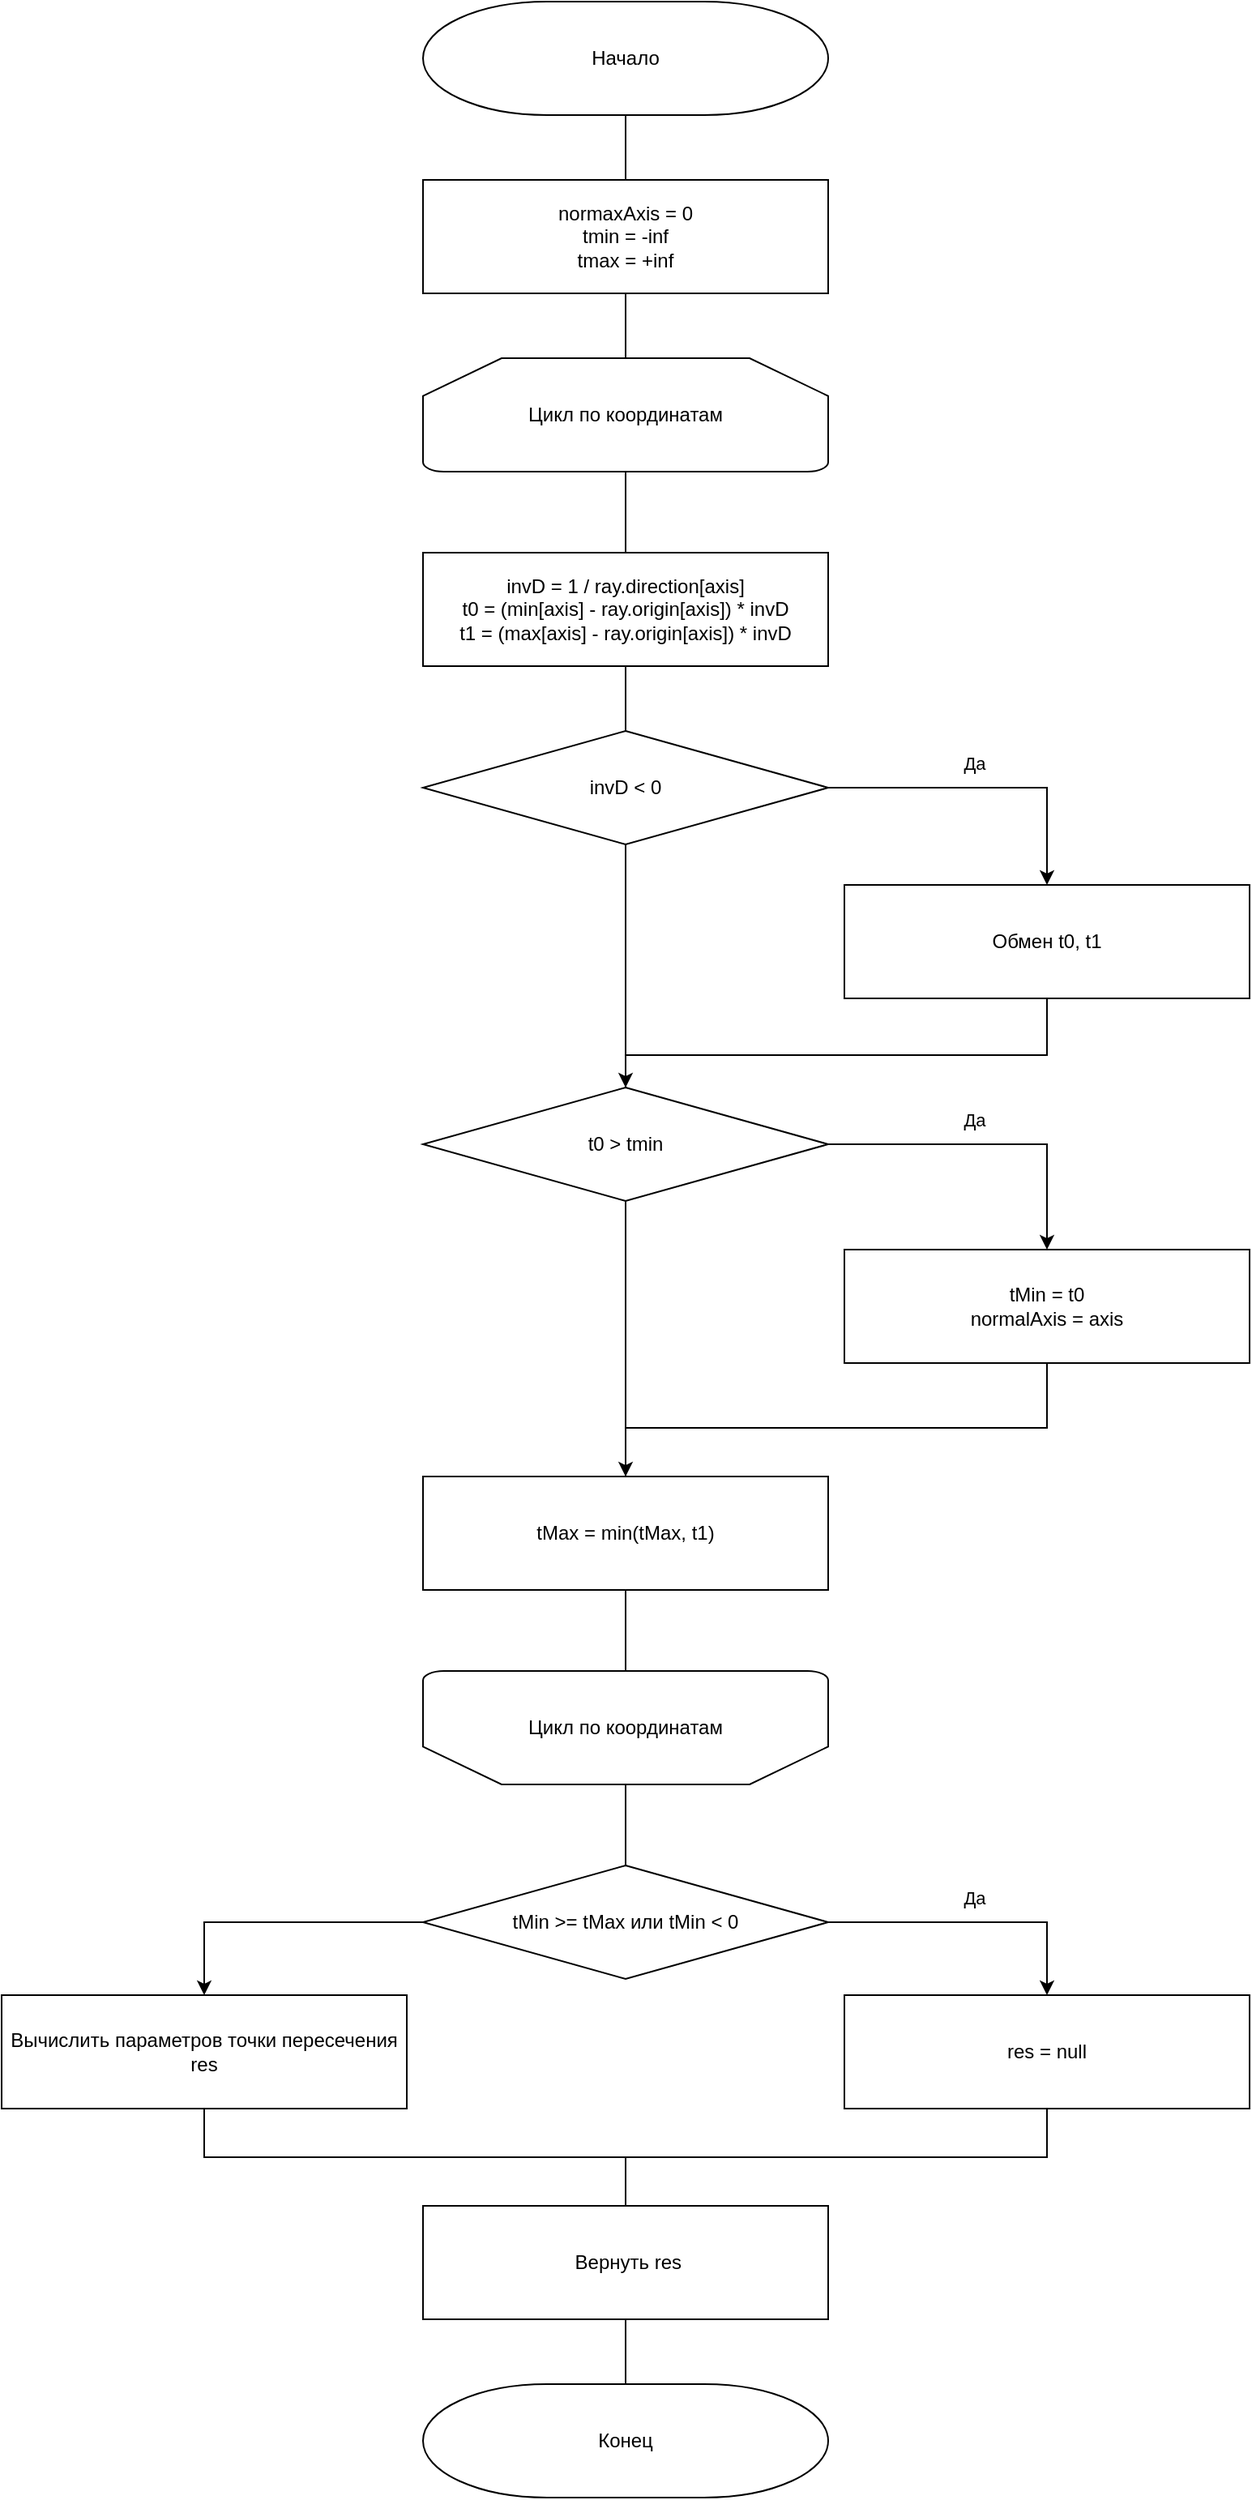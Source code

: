 <mxfile>
    <diagram id="_6-gg8Lde8iF8bcr_aR9" name="intersec_rc">
        <mxGraphModel dx="1249" dy="718" grid="1" gridSize="10" guides="1" tooltips="1" connect="1" arrows="1" fold="1" page="1" pageScale="1" pageWidth="827" pageHeight="1169" math="0" shadow="0">
            <root>
                <mxCell id="ZH4LXpfFv5B8ehN6JzZi-0"/>
                <mxCell id="ZH4LXpfFv5B8ehN6JzZi-1" parent="ZH4LXpfFv5B8ehN6JzZi-0"/>
                <mxCell id="_-OJUJnLG9xTgktfz-vs-8" style="edgeStyle=none;rounded=0;html=1;exitX=0.5;exitY=1;exitDx=0;exitDy=0;exitPerimeter=0;entryX=0.5;entryY=0;entryDx=0;entryDy=0;endArrow=none;endFill=0;" edge="1" parent="ZH4LXpfFv5B8ehN6JzZi-1" source="Bp5IvcJp2YZm3LD2hwds-0" target="Bp5IvcJp2YZm3LD2hwds-1">
                    <mxGeometry relative="1" as="geometry"/>
                </mxCell>
                <mxCell id="Bp5IvcJp2YZm3LD2hwds-0" value="Начало" style="strokeWidth=1;html=1;shape=mxgraph.flowchart.terminator;whiteSpace=wrap;" vertex="1" parent="ZH4LXpfFv5B8ehN6JzZi-1">
                    <mxGeometry x="260" y="40" width="250" height="70" as="geometry"/>
                </mxCell>
                <mxCell id="_-OJUJnLG9xTgktfz-vs-9" style="edgeStyle=none;rounded=0;html=1;exitX=0.5;exitY=1;exitDx=0;exitDy=0;entryX=0.5;entryY=0;entryDx=0;entryDy=0;entryPerimeter=0;endArrow=none;endFill=0;" edge="1" parent="ZH4LXpfFv5B8ehN6JzZi-1" source="Bp5IvcJp2YZm3LD2hwds-1" target="Bp5IvcJp2YZm3LD2hwds-2">
                    <mxGeometry relative="1" as="geometry"/>
                </mxCell>
                <mxCell id="Bp5IvcJp2YZm3LD2hwds-1" value="normaxAxis = 0&lt;br&gt;tmin = -inf&lt;br&gt;tmax = +inf" style="rounded=0;whiteSpace=wrap;html=1;strokeWidth=1;" vertex="1" parent="ZH4LXpfFv5B8ehN6JzZi-1">
                    <mxGeometry x="260" y="150" width="250" height="70" as="geometry"/>
                </mxCell>
                <mxCell id="_-OJUJnLG9xTgktfz-vs-10" style="edgeStyle=none;rounded=0;html=1;exitX=0.5;exitY=1;exitDx=0;exitDy=0;exitPerimeter=0;entryX=0.5;entryY=0;entryDx=0;entryDy=0;endArrow=none;endFill=0;" edge="1" parent="ZH4LXpfFv5B8ehN6JzZi-1" source="Bp5IvcJp2YZm3LD2hwds-2" target="Bp5IvcJp2YZm3LD2hwds-3">
                    <mxGeometry relative="1" as="geometry"/>
                </mxCell>
                <mxCell id="Bp5IvcJp2YZm3LD2hwds-2" value="Цикл по координатам" style="strokeWidth=1;html=1;shape=mxgraph.flowchart.loop_limit;whiteSpace=wrap;" vertex="1" parent="ZH4LXpfFv5B8ehN6JzZi-1">
                    <mxGeometry x="260" y="260" width="250" height="70" as="geometry"/>
                </mxCell>
                <mxCell id="2HRc0u27hV1AkfrYILDi-0" style="edgeStyle=none;rounded=0;html=1;exitX=0.5;exitY=1;exitDx=0;exitDy=0;entryX=0.5;entryY=0;entryDx=0;entryDy=0;endArrow=none;endFill=0;" edge="1" parent="ZH4LXpfFv5B8ehN6JzZi-1" source="Bp5IvcJp2YZm3LD2hwds-3" target="Bp5IvcJp2YZm3LD2hwds-4">
                    <mxGeometry relative="1" as="geometry"/>
                </mxCell>
                <mxCell id="Bp5IvcJp2YZm3LD2hwds-3" value="invD = 1 / ray.direction[axis]&lt;br&gt;t0 = (min[axis] - ray.origin[axis]) * invD&lt;br&gt;t1 = (max[axis] - ray.origin[axis]) * invD" style="rounded=0;whiteSpace=wrap;html=1;strokeWidth=1;" vertex="1" parent="ZH4LXpfFv5B8ehN6JzZi-1">
                    <mxGeometry x="260" y="380" width="250" height="70" as="geometry"/>
                </mxCell>
                <mxCell id="_-OJUJnLG9xTgktfz-vs-4" value="Да" style="edgeStyle=none;rounded=0;html=1;exitX=1;exitY=0.5;exitDx=0;exitDy=0;entryX=0.5;entryY=0;entryDx=0;entryDy=0;" edge="1" parent="ZH4LXpfFv5B8ehN6JzZi-1" source="Bp5IvcJp2YZm3LD2hwds-4" target="Bp5IvcJp2YZm3LD2hwds-5">
                    <mxGeometry x="-0.077" y="15" relative="1" as="geometry">
                        <Array as="points">
                            <mxPoint x="645" y="525"/>
                        </Array>
                        <mxPoint as="offset"/>
                    </mxGeometry>
                </mxCell>
                <mxCell id="_-OJUJnLG9xTgktfz-vs-5" style="edgeStyle=none;rounded=0;html=1;exitX=0.5;exitY=1;exitDx=0;exitDy=0;entryX=0.5;entryY=0;entryDx=0;entryDy=0;" edge="1" parent="ZH4LXpfFv5B8ehN6JzZi-1" source="Bp5IvcJp2YZm3LD2hwds-4" target="Bp5IvcJp2YZm3LD2hwds-6">
                    <mxGeometry relative="1" as="geometry"/>
                </mxCell>
                <mxCell id="Bp5IvcJp2YZm3LD2hwds-4" value="invD &amp;lt; 0" style="rhombus;whiteSpace=wrap;html=1;strokeWidth=1;" vertex="1" parent="ZH4LXpfFv5B8ehN6JzZi-1">
                    <mxGeometry x="260" y="490" width="250" height="70" as="geometry"/>
                </mxCell>
                <mxCell id="_-OJUJnLG9xTgktfz-vs-11" style="edgeStyle=none;rounded=0;html=1;exitX=0.5;exitY=1;exitDx=0;exitDy=0;entryX=0.5;entryY=0;entryDx=0;entryDy=0;endArrow=none;endFill=0;" edge="1" parent="ZH4LXpfFv5B8ehN6JzZi-1" source="Bp5IvcJp2YZm3LD2hwds-5" target="Bp5IvcJp2YZm3LD2hwds-6">
                    <mxGeometry relative="1" as="geometry">
                        <Array as="points">
                            <mxPoint x="645" y="690"/>
                            <mxPoint x="385" y="690"/>
                        </Array>
                    </mxGeometry>
                </mxCell>
                <mxCell id="Bp5IvcJp2YZm3LD2hwds-5" value="Обмен t0, t1" style="rounded=0;whiteSpace=wrap;html=1;strokeWidth=1;" vertex="1" parent="ZH4LXpfFv5B8ehN6JzZi-1">
                    <mxGeometry x="520" y="585" width="250" height="70" as="geometry"/>
                </mxCell>
                <mxCell id="_-OJUJnLG9xTgktfz-vs-3" value="Да" style="edgeStyle=none;rounded=0;html=1;exitX=1;exitY=0.5;exitDx=0;exitDy=0;entryX=0.5;entryY=0;entryDx=0;entryDy=0;" edge="1" parent="ZH4LXpfFv5B8ehN6JzZi-1" source="Bp5IvcJp2YZm3LD2hwds-6" target="Bp5IvcJp2YZm3LD2hwds-7">
                    <mxGeometry x="-0.1" y="15" relative="1" as="geometry">
                        <Array as="points">
                            <mxPoint x="645" y="745"/>
                        </Array>
                        <mxPoint as="offset"/>
                    </mxGeometry>
                </mxCell>
                <mxCell id="_-OJUJnLG9xTgktfz-vs-6" style="edgeStyle=none;rounded=0;html=1;exitX=0.5;exitY=1;exitDx=0;exitDy=0;" edge="1" parent="ZH4LXpfFv5B8ehN6JzZi-1" source="Bp5IvcJp2YZm3LD2hwds-6" target="Bp5IvcJp2YZm3LD2hwds-8">
                    <mxGeometry relative="1" as="geometry"/>
                </mxCell>
                <mxCell id="Bp5IvcJp2YZm3LD2hwds-6" value="t0 &amp;gt; tmin" style="rhombus;whiteSpace=wrap;html=1;strokeWidth=1;" vertex="1" parent="ZH4LXpfFv5B8ehN6JzZi-1">
                    <mxGeometry x="260" y="710" width="250" height="70" as="geometry"/>
                </mxCell>
                <mxCell id="_-OJUJnLG9xTgktfz-vs-13" style="edgeStyle=none;rounded=0;html=1;exitX=0.5;exitY=1;exitDx=0;exitDy=0;entryX=0.5;entryY=0;entryDx=0;entryDy=0;endArrow=none;endFill=0;" edge="1" parent="ZH4LXpfFv5B8ehN6JzZi-1" source="Bp5IvcJp2YZm3LD2hwds-7" target="Bp5IvcJp2YZm3LD2hwds-8">
                    <mxGeometry relative="1" as="geometry">
                        <Array as="points">
                            <mxPoint x="645" y="920"/>
                            <mxPoint x="385" y="920"/>
                        </Array>
                    </mxGeometry>
                </mxCell>
                <mxCell id="Bp5IvcJp2YZm3LD2hwds-7" value="&lt;div&gt;tMin = t0&lt;/div&gt;&lt;div&gt;normalAxis = axis&lt;/div&gt;" style="rounded=0;whiteSpace=wrap;html=1;strokeWidth=1;" vertex="1" parent="ZH4LXpfFv5B8ehN6JzZi-1">
                    <mxGeometry x="520" y="810" width="250" height="70" as="geometry"/>
                </mxCell>
                <mxCell id="_-OJUJnLG9xTgktfz-vs-14" style="edgeStyle=none;rounded=0;html=1;exitX=0.5;exitY=1;exitDx=0;exitDy=0;entryX=0.5;entryY=1;entryDx=0;entryDy=0;entryPerimeter=0;endArrow=none;endFill=0;" edge="1" parent="ZH4LXpfFv5B8ehN6JzZi-1" source="Bp5IvcJp2YZm3LD2hwds-8" target="1kIM9--_dxtb_1zO2C9b-2">
                    <mxGeometry relative="1" as="geometry"/>
                </mxCell>
                <mxCell id="Bp5IvcJp2YZm3LD2hwds-8" value="tMax = min(tMax, t1)" style="rounded=0;whiteSpace=wrap;html=1;strokeWidth=1;" vertex="1" parent="ZH4LXpfFv5B8ehN6JzZi-1">
                    <mxGeometry x="260" y="950" width="250" height="70" as="geometry"/>
                </mxCell>
                <mxCell id="_-OJUJnLG9xTgktfz-vs-2" value="Да" style="edgeStyle=none;html=1;exitX=1;exitY=0.5;exitDx=0;exitDy=0;entryX=0.5;entryY=0;entryDx=0;entryDy=0;rounded=0;" edge="1" parent="ZH4LXpfFv5B8ehN6JzZi-1" source="1kIM9--_dxtb_1zO2C9b-0" target="1kIM9--_dxtb_1zO2C9b-1">
                    <mxGeometry y="15" relative="1" as="geometry">
                        <Array as="points">
                            <mxPoint x="645" y="1225"/>
                        </Array>
                        <mxPoint as="offset"/>
                    </mxGeometry>
                </mxCell>
                <mxCell id="_-OJUJnLG9xTgktfz-vs-7" style="edgeStyle=none;rounded=0;html=1;exitX=0;exitY=0.5;exitDx=0;exitDy=0;entryX=0.5;entryY=0;entryDx=0;entryDy=0;" edge="1" parent="ZH4LXpfFv5B8ehN6JzZi-1" source="1kIM9--_dxtb_1zO2C9b-0" target="1kIM9--_dxtb_1zO2C9b-3">
                    <mxGeometry relative="1" as="geometry">
                        <Array as="points">
                            <mxPoint x="125" y="1225"/>
                        </Array>
                    </mxGeometry>
                </mxCell>
                <mxCell id="1kIM9--_dxtb_1zO2C9b-0" value="tMin &amp;gt;= tMax или tMin &amp;lt; 0" style="rhombus;whiteSpace=wrap;html=1;strokeWidth=1;" vertex="1" parent="ZH4LXpfFv5B8ehN6JzZi-1">
                    <mxGeometry x="260" y="1190" width="250" height="70" as="geometry"/>
                </mxCell>
                <mxCell id="_-OJUJnLG9xTgktfz-vs-17" style="edgeStyle=none;rounded=0;html=1;exitX=0.5;exitY=1;exitDx=0;exitDy=0;entryX=0.5;entryY=0;entryDx=0;entryDy=0;endArrow=none;endFill=0;" edge="1" parent="ZH4LXpfFv5B8ehN6JzZi-1" source="1kIM9--_dxtb_1zO2C9b-1" target="1kIM9--_dxtb_1zO2C9b-4">
                    <mxGeometry relative="1" as="geometry">
                        <Array as="points">
                            <mxPoint x="645" y="1370"/>
                            <mxPoint x="385" y="1370"/>
                        </Array>
                    </mxGeometry>
                </mxCell>
                <mxCell id="1kIM9--_dxtb_1zO2C9b-1" value="res = null" style="rounded=0;whiteSpace=wrap;html=1;strokeWidth=1;" vertex="1" parent="ZH4LXpfFv5B8ehN6JzZi-1">
                    <mxGeometry x="520" y="1270" width="250" height="70" as="geometry"/>
                </mxCell>
                <mxCell id="_-OJUJnLG9xTgktfz-vs-15" style="edgeStyle=none;rounded=0;html=1;exitX=0.5;exitY=0;exitDx=0;exitDy=0;exitPerimeter=0;entryX=0.5;entryY=0;entryDx=0;entryDy=0;endArrow=none;endFill=0;" edge="1" parent="ZH4LXpfFv5B8ehN6JzZi-1" source="1kIM9--_dxtb_1zO2C9b-2" target="1kIM9--_dxtb_1zO2C9b-0">
                    <mxGeometry relative="1" as="geometry"/>
                </mxCell>
                <mxCell id="1kIM9--_dxtb_1zO2C9b-2" value="Цикл по координатам" style="strokeWidth=1;html=1;shape=mxgraph.flowchart.loop_limit;whiteSpace=wrap;direction=west;" vertex="1" parent="ZH4LXpfFv5B8ehN6JzZi-1">
                    <mxGeometry x="260" y="1070" width="250" height="70" as="geometry"/>
                </mxCell>
                <mxCell id="_-OJUJnLG9xTgktfz-vs-16" style="edgeStyle=none;rounded=0;html=1;exitX=0.5;exitY=1;exitDx=0;exitDy=0;entryX=0.5;entryY=0;entryDx=0;entryDy=0;endArrow=none;endFill=0;" edge="1" parent="ZH4LXpfFv5B8ehN6JzZi-1" source="1kIM9--_dxtb_1zO2C9b-3" target="1kIM9--_dxtb_1zO2C9b-4">
                    <mxGeometry relative="1" as="geometry">
                        <Array as="points">
                            <mxPoint x="125" y="1370"/>
                            <mxPoint x="385" y="1370"/>
                        </Array>
                    </mxGeometry>
                </mxCell>
                <mxCell id="1kIM9--_dxtb_1zO2C9b-3" value="Вычислить параметров точки пересечения res" style="rounded=0;whiteSpace=wrap;html=1;strokeWidth=1;" vertex="1" parent="ZH4LXpfFv5B8ehN6JzZi-1">
                    <mxGeometry y="1270" width="250" height="70" as="geometry"/>
                </mxCell>
                <mxCell id="_-OJUJnLG9xTgktfz-vs-18" style="edgeStyle=none;rounded=0;html=1;exitX=0.5;exitY=1;exitDx=0;exitDy=0;entryX=0.5;entryY=0;entryDx=0;entryDy=0;entryPerimeter=0;endArrow=none;endFill=0;" edge="1" parent="ZH4LXpfFv5B8ehN6JzZi-1" source="1kIM9--_dxtb_1zO2C9b-4" target="_-OJUJnLG9xTgktfz-vs-0">
                    <mxGeometry relative="1" as="geometry"/>
                </mxCell>
                <mxCell id="1kIM9--_dxtb_1zO2C9b-4" value="&amp;nbsp;Вернуть res" style="rounded=0;whiteSpace=wrap;html=1;strokeWidth=1;" vertex="1" parent="ZH4LXpfFv5B8ehN6JzZi-1">
                    <mxGeometry x="260" y="1400" width="250" height="70" as="geometry"/>
                </mxCell>
                <mxCell id="_-OJUJnLG9xTgktfz-vs-0" value="Конец" style="strokeWidth=1;html=1;shape=mxgraph.flowchart.terminator;whiteSpace=wrap;" vertex="1" parent="ZH4LXpfFv5B8ehN6JzZi-1">
                    <mxGeometry x="260" y="1510" width="250" height="70" as="geometry"/>
                </mxCell>
            </root>
        </mxGraphModel>
    </diagram>
    <diagram id="V-KxfzLpE4t1JdAnXiuc" name="intersec_rs">
        <mxGraphModel dx="2201" dy="790" grid="1" gridSize="10" guides="1" tooltips="1" connect="1" arrows="1" fold="1" page="1" pageScale="1" pageWidth="827" pageHeight="1169" math="0" shadow="0">
            <root>
                <mxCell id="F9PrGo0KVWLmOK3akva0-0"/>
                <mxCell id="F9PrGo0KVWLmOK3akva0-1" parent="F9PrGo0KVWLmOK3akva0-0"/>
                <mxCell id="14" style="edgeStyle=none;html=1;exitX=0.5;exitY=1;exitDx=0;exitDy=0;exitPerimeter=0;entryX=0.5;entryY=0;entryDx=0;entryDy=0;endArrow=none;endFill=0;" parent="F9PrGo0KVWLmOK3akva0-1" source="OM2pulLjg_VAX3tMeTcW-0" target="0" edge="1">
                    <mxGeometry relative="1" as="geometry"/>
                </mxCell>
                <mxCell id="OM2pulLjg_VAX3tMeTcW-0" value="Начало" style="strokeWidth=1;html=1;shape=mxgraph.flowchart.terminator;whiteSpace=wrap;" parent="F9PrGo0KVWLmOK3akva0-1" vertex="1">
                    <mxGeometry x="220" y="90" width="200" height="50" as="geometry"/>
                </mxCell>
                <mxCell id="15" style="edgeStyle=none;html=1;exitX=0.5;exitY=1;exitDx=0;exitDy=0;entryX=0.5;entryY=0;entryDx=0;entryDy=0;endArrow=none;endFill=0;" parent="F9PrGo0KVWLmOK3akva0-1" source="0" target="1" edge="1">
                    <mxGeometry relative="1" as="geometry"/>
                </mxCell>
                <mxCell id="0" value="oc = ray.o - sphere.c" style="rounded=0;whiteSpace=wrap;html=1;" parent="F9PrGo0KVWLmOK3akva0-1" vertex="1">
                    <mxGeometry x="220" y="180" width="200" height="50" as="geometry"/>
                </mxCell>
                <mxCell id="16" style="edgeStyle=none;html=1;exitX=0.5;exitY=1;exitDx=0;exitDy=0;entryX=0.5;entryY=0;entryDx=0;entryDy=0;endArrow=none;endFill=0;" parent="F9PrGo0KVWLmOK3akva0-1" source="1" target="2" edge="1">
                    <mxGeometry relative="1" as="geometry"/>
                </mxCell>
                <mxCell id="1" value="a = Dot(ray.d, ray.d)" style="rounded=0;whiteSpace=wrap;html=1;" parent="F9PrGo0KVWLmOK3akva0-1" vertex="1">
                    <mxGeometry x="220" y="270" width="200" height="50" as="geometry"/>
                </mxCell>
                <mxCell id="17" style="edgeStyle=none;html=1;exitX=0.5;exitY=1;exitDx=0;exitDy=0;entryX=0.5;entryY=0;entryDx=0;entryDy=0;endArrow=none;endFill=0;" parent="F9PrGo0KVWLmOK3akva0-1" source="2" target="3" edge="1">
                    <mxGeometry relative="1" as="geometry"/>
                </mxCell>
                <mxCell id="2" value="h = Dot(oc, ray.d)" style="rounded=0;whiteSpace=wrap;html=1;" parent="F9PrGo0KVWLmOK3akva0-1" vertex="1">
                    <mxGeometry x="220" y="370" width="200" height="50" as="geometry"/>
                </mxCell>
                <mxCell id="18" style="edgeStyle=none;html=1;exitX=0.5;exitY=1;exitDx=0;exitDy=0;entryX=0.5;entryY=0;entryDx=0;entryDy=0;endArrow=none;endFill=0;" parent="F9PrGo0KVWLmOK3akva0-1" source="3" target="4" edge="1">
                    <mxGeometry relative="1" as="geometry"/>
                </mxCell>
                <mxCell id="3" value="c = Dot(oc,oc) - sphere.r * sphere.r" style="rounded=0;whiteSpace=wrap;html=1;" parent="F9PrGo0KVWLmOK3akva0-1" vertex="1">
                    <mxGeometry x="220" y="470" width="200" height="50" as="geometry"/>
                </mxCell>
                <mxCell id="19" style="edgeStyle=none;html=1;exitX=0.5;exitY=1;exitDx=0;exitDy=0;entryX=0.5;entryY=0;entryDx=0;entryDy=0;endArrow=none;endFill=0;" parent="F9PrGo0KVWLmOK3akva0-1" source="4" target="6" edge="1">
                    <mxGeometry relative="1" as="geometry"/>
                </mxCell>
                <mxCell id="4" value="D = h * h - a * c" style="rounded=0;whiteSpace=wrap;html=1;" parent="F9PrGo0KVWLmOK3akva0-1" vertex="1">
                    <mxGeometry x="220" y="570" width="200" height="50" as="geometry"/>
                </mxCell>
                <mxCell id="26" style="edgeStyle=none;rounded=0;html=1;exitX=0;exitY=0.5;exitDx=0;exitDy=0;entryX=0.5;entryY=0;entryDx=0;entryDy=0;endArrow=classic;endFill=1;" parent="F9PrGo0KVWLmOK3akva0-1" source="6" target="9" edge="1">
                    <mxGeometry relative="1" as="geometry">
                        <Array as="points">
                            <mxPoint x="120" y="695"/>
                        </Array>
                    </mxGeometry>
                </mxCell>
                <mxCell id="27" value="Да" style="edgeStyle=none;rounded=0;html=1;exitX=1;exitY=0.5;exitDx=0;exitDy=0;entryX=0.5;entryY=0;entryDx=0;entryDy=0;endArrow=classic;endFill=1;" parent="F9PrGo0KVWLmOK3akva0-1" source="6" target="7" edge="1">
                    <mxGeometry x="-0.702" y="15" relative="1" as="geometry">
                        <Array as="points">
                            <mxPoint x="520" y="695"/>
                        </Array>
                        <mxPoint as="offset"/>
                    </mxGeometry>
                </mxCell>
                <mxCell id="6" value="D &amp;lt; 0?" style="rhombus;whiteSpace=wrap;html=1;" parent="F9PrGo0KVWLmOK3akva0-1" vertex="1">
                    <mxGeometry x="220" y="670" width="200" height="50" as="geometry"/>
                </mxCell>
                <mxCell id="21" style="edgeStyle=none;html=1;exitX=0.5;exitY=1;exitDx=0;exitDy=0;entryX=0.5;entryY=0;entryDx=0;entryDy=0;endArrow=none;endFill=0;rounded=0;" parent="F9PrGo0KVWLmOK3akva0-1" source="7" target="12" edge="1">
                    <mxGeometry relative="1" as="geometry">
                        <Array as="points">
                            <mxPoint x="520" y="1050"/>
                            <mxPoint x="360" y="1050"/>
                        </Array>
                    </mxGeometry>
                </mxCell>
                <mxCell id="7" value="res = null" style="rounded=0;whiteSpace=wrap;html=1;" parent="F9PrGo0KVWLmOK3akva0-1" vertex="1">
                    <mxGeometry x="420" y="930" width="200" height="50" as="geometry"/>
                </mxCell>
                <mxCell id="24" style="edgeStyle=none;rounded=0;html=1;exitX=0.5;exitY=1;exitDx=0;exitDy=0;entryX=0.5;entryY=0;entryDx=0;entryDy=0;endArrow=none;endFill=0;" parent="F9PrGo0KVWLmOK3akva0-1" source="9" target="10" edge="1">
                    <mxGeometry relative="1" as="geometry"/>
                </mxCell>
                <mxCell id="9" value="root = - ( h - sqrt (D)) / a&amp;nbsp;" style="rounded=0;whiteSpace=wrap;html=1;" parent="F9PrGo0KVWLmOK3akva0-1" vertex="1">
                    <mxGeometry x="20" y="750" width="200" height="50" as="geometry"/>
                </mxCell>
                <mxCell id="23" style="edgeStyle=none;rounded=0;html=1;exitX=0;exitY=0.5;exitDx=0;exitDy=0;entryX=0.5;entryY=0;entryDx=0;entryDy=0;endArrow=classic;endFill=1;" parent="F9PrGo0KVWLmOK3akva0-1" source="10" target="11" edge="1">
                    <mxGeometry relative="1" as="geometry">
                        <Array as="points">
                            <mxPoint x="-90" y="865"/>
                        </Array>
                    </mxGeometry>
                </mxCell>
                <mxCell id="25" value="Да" style="edgeStyle=none;rounded=0;html=1;exitX=1;exitY=0.5;exitDx=0;exitDy=0;entryX=0.5;entryY=0;entryDx=0;entryDy=0;endArrow=classic;endFill=1;" parent="F9PrGo0KVWLmOK3akva0-1" source="10" target="7" edge="1">
                    <mxGeometry x="-0.233" y="15" relative="1" as="geometry">
                        <Array as="points">
                            <mxPoint x="520" y="865"/>
                        </Array>
                        <mxPoint as="offset"/>
                    </mxGeometry>
                </mxCell>
                <mxCell id="10" value="root &amp;lt; 0?&amp;nbsp;" style="rhombus;whiteSpace=wrap;html=1;" parent="F9PrGo0KVWLmOK3akva0-1" vertex="1">
                    <mxGeometry x="20" y="840" width="200" height="50" as="geometry"/>
                </mxCell>
                <mxCell id="22" style="edgeStyle=none;rounded=0;html=1;exitX=0.5;exitY=1;exitDx=0;exitDy=0;entryX=0.5;entryY=0;entryDx=0;entryDy=0;endArrow=none;endFill=0;" parent="F9PrGo0KVWLmOK3akva0-1" source="11" target="12" edge="1">
                    <mxGeometry relative="1" as="geometry">
                        <Array as="points">
                            <mxPoint x="-90" y="1050"/>
                            <mxPoint x="360" y="1050"/>
                        </Array>
                    </mxGeometry>
                </mxCell>
                <mxCell id="11" value="res = ray.o + root * ray.d" style="rounded=0;whiteSpace=wrap;html=1;" parent="F9PrGo0KVWLmOK3akva0-1" vertex="1">
                    <mxGeometry x="-190" y="930" width="200" height="50" as="geometry"/>
                </mxCell>
                <mxCell id="28" style="edgeStyle=none;rounded=0;html=1;exitX=0.5;exitY=1;exitDx=0;exitDy=0;entryX=0.5;entryY=0;entryDx=0;entryDy=0;entryPerimeter=0;endArrow=none;endFill=0;" parent="F9PrGo0KVWLmOK3akva0-1" source="12" target="13" edge="1">
                    <mxGeometry relative="1" as="geometry"/>
                </mxCell>
                <mxCell id="12" value="Вернуть res" style="rounded=0;whiteSpace=wrap;html=1;" parent="F9PrGo0KVWLmOK3akva0-1" vertex="1">
                    <mxGeometry x="260" y="1080" width="200" height="50" as="geometry"/>
                </mxCell>
                <mxCell id="13" value="Конец" style="strokeWidth=1;html=1;shape=mxgraph.flowchart.terminator;whiteSpace=wrap;" parent="F9PrGo0KVWLmOK3akva0-1" vertex="1">
                    <mxGeometry x="260" y="1169" width="200" height="50" as="geometry"/>
                </mxCell>
            </root>
        </mxGraphModel>
    </diagram>
    <diagram id="ZimBlVgKZzzTwOXMjA8s" name="ray-tracing">
        <mxGraphModel dx="1374" dy="790" grid="1" gridSize="10" guides="1" tooltips="1" connect="1" arrows="1" fold="1" page="1" pageScale="1" pageWidth="827" pageHeight="1169" math="0" shadow="0">
            <root>
                <mxCell id="0"/>
                <mxCell id="1" parent="0"/>
                <mxCell id="20" style="edgeStyle=none;html=1;exitX=0.5;exitY=1;exitDx=0;exitDy=0;exitPerimeter=0;entryX=0.5;entryY=0;entryDx=0;entryDy=0;endArrow=none;endFill=0;" parent="1" source="4" target="6" edge="1">
                    <mxGeometry relative="1" as="geometry"/>
                </mxCell>
                <mxCell id="4" value="Цикл по всем пикселям рассматриваемых объектов&amp;nbsp;" style="strokeWidth=1;html=1;shape=mxgraph.flowchart.loop_limit;whiteSpace=wrap;" parent="1" vertex="1">
                    <mxGeometry x="237.5" y="160" width="200" height="50" as="geometry"/>
                </mxCell>
                <mxCell id="21" style="edgeStyle=none;html=1;exitX=0.5;exitY=1;exitDx=0;exitDy=0;entryX=0.5;entryY=0;entryDx=0;entryDy=0;endArrow=none;endFill=0;" parent="1" source="6" target="9" edge="1">
                    <mxGeometry relative="1" as="geometry"/>
                </mxCell>
                <mxCell id="6" value="Создать луч" style="rounded=0;whiteSpace=wrap;html=1;strokeWidth=1;" parent="1" vertex="1">
                    <mxGeometry x="237.5" y="250" width="200" height="50" as="geometry"/>
                </mxCell>
                <mxCell id="27" value="Да" style="edgeStyle=none;html=1;exitX=1;exitY=0.5;exitDx=0;exitDy=0;entryX=0.5;entryY=0;entryDx=0;entryDy=0;rounded=0;" parent="1" source="9" target="12" edge="1">
                    <mxGeometry x="-0.296" y="15" relative="1" as="geometry">
                        <Array as="points">
                            <mxPoint x="540" y="365"/>
                        </Array>
                        <mxPoint as="offset"/>
                    </mxGeometry>
                </mxCell>
                <mxCell id="29" style="edgeStyle=none;rounded=0;html=1;exitX=0;exitY=0.5;exitDx=0;exitDy=0;entryX=0.5;entryY=0;entryDx=0;entryDy=0;" parent="1" source="9" target="11" edge="1">
                    <mxGeometry relative="1" as="geometry">
                        <Array as="points">
                            <mxPoint x="138" y="365"/>
                        </Array>
                    </mxGeometry>
                </mxCell>
                <mxCell id="9" value="Луч пересекает объект&amp;nbsp;" style="rhombus;whiteSpace=wrap;html=1;strokeWidth=1;" parent="1" vertex="1">
                    <mxGeometry x="237.5" y="330" width="200" height="70" as="geometry"/>
                </mxCell>
                <mxCell id="31" style="edgeStyle=none;rounded=0;html=1;exitX=0.5;exitY=1;exitDx=0;exitDy=0;entryX=0.5;entryY=0;entryDx=0;entryDy=0;endArrow=none;endFill=0;" parent="1" source="11" target="14" edge="1">
                    <mxGeometry relative="1" as="geometry">
                        <Array as="points">
                            <mxPoint x="138" y="640"/>
                            <mxPoint x="340" y="640"/>
                        </Array>
                    </mxGeometry>
                </mxCell>
                <mxCell id="11" value="Цвет = цвет фона" style="rounded=0;whiteSpace=wrap;html=1;strokeWidth=1;" parent="1" vertex="1">
                    <mxGeometry x="37.5" y="440" width="200" height="50" as="geometry"/>
                </mxCell>
                <mxCell id="28" style="edgeStyle=none;html=1;exitX=0.5;exitY=1;exitDx=0;exitDy=0;entryX=0.5;entryY=0;entryDx=0;entryDy=0;endArrow=none;endFill=0;" parent="1" source="12" target="13" edge="1">
                    <mxGeometry relative="1" as="geometry"/>
                </mxCell>
                <mxCell id="12" value="Проверить тени и отражения" style="rounded=0;whiteSpace=wrap;html=1;strokeWidth=1;" parent="1" vertex="1">
                    <mxGeometry x="440" y="440" width="200" height="50" as="geometry"/>
                </mxCell>
                <mxCell id="30" style="edgeStyle=none;rounded=0;html=1;exitX=0.5;exitY=1;exitDx=0;exitDy=0;entryX=0.5;entryY=0;entryDx=0;entryDy=0;endArrow=none;endFill=0;" parent="1" source="13" target="14" edge="1">
                    <mxGeometry relative="1" as="geometry">
                        <Array as="points">
                            <mxPoint x="540" y="640"/>
                            <mxPoint x="340" y="640"/>
                        </Array>
                    </mxGeometry>
                </mxCell>
                <mxCell id="13" value="Вычислить цвет" style="rounded=0;whiteSpace=wrap;html=1;strokeWidth=1;" parent="1" vertex="1">
                    <mxGeometry x="440" y="535" width="200" height="50" as="geometry"/>
                </mxCell>
                <mxCell id="32" style="edgeStyle=none;rounded=0;html=1;exitX=0.5;exitY=1;exitDx=0;exitDy=0;entryX=0.5;entryY=1;entryDx=0;entryDy=0;entryPerimeter=0;endArrow=none;endFill=0;" parent="1" source="14" target="15" edge="1">
                    <mxGeometry relative="1" as="geometry"/>
                </mxCell>
                <mxCell id="14" value="Закрасить текущий пиксель полученным цветом&amp;nbsp;&amp;nbsp;" style="rounded=0;whiteSpace=wrap;html=1;strokeWidth=1;" parent="1" vertex="1">
                    <mxGeometry x="240" y="670" width="200" height="50" as="geometry"/>
                </mxCell>
                <mxCell id="33" style="edgeStyle=none;rounded=0;html=1;exitX=0.5;exitY=0;exitDx=0;exitDy=0;exitPerimeter=0;entryX=0.5;entryY=0;entryDx=0;entryDy=0;entryPerimeter=0;endArrow=none;endFill=0;" parent="1" source="15" target="17" edge="1">
                    <mxGeometry relative="1" as="geometry"/>
                </mxCell>
                <mxCell id="15" value="Цикл по всем пикселям рассматриваемых объектов" style="strokeWidth=1;html=1;shape=mxgraph.flowchart.loop_limit;whiteSpace=wrap;direction=west;" parent="1" vertex="1">
                    <mxGeometry x="240" y="760" width="200" height="50" as="geometry"/>
                </mxCell>
                <mxCell id="17" value="Конец" style="strokeWidth=1;html=1;shape=mxgraph.flowchart.terminator;whiteSpace=wrap;" parent="1" vertex="1">
                    <mxGeometry x="240" y="850" width="200" height="50" as="geometry"/>
                </mxCell>
                <mxCell id="19" style="edgeStyle=none;html=1;exitX=0.5;exitY=1;exitDx=0;exitDy=0;exitPerimeter=0;entryX=0.5;entryY=0;entryDx=0;entryDy=0;entryPerimeter=0;endArrow=none;endFill=0;" parent="1" source="18" target="4" edge="1">
                    <mxGeometry relative="1" as="geometry"/>
                </mxCell>
                <mxCell id="18" value="Начало" style="strokeWidth=1;html=1;shape=mxgraph.flowchart.terminator;whiteSpace=wrap;" parent="1" vertex="1">
                    <mxGeometry x="237.5" y="70" width="200" height="50" as="geometry"/>
                </mxCell>
            </root>
        </mxGraphModel>
    </diagram>
</mxfile>